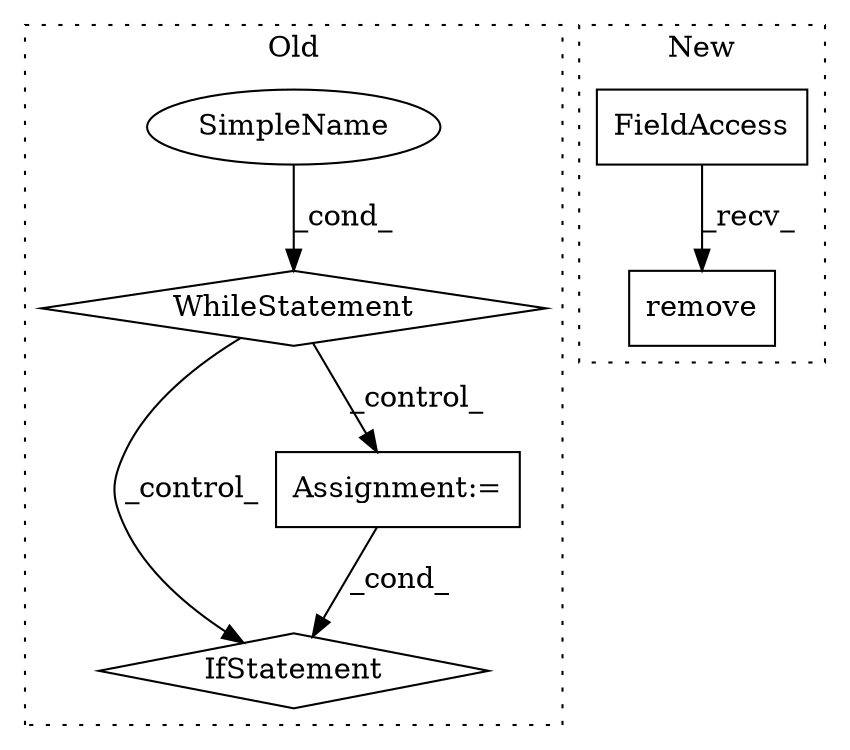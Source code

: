 digraph G {
subgraph cluster0 {
1 [label="WhileStatement" a="61" s="4744,4773" l="7,2" shape="diamond"];
3 [label="IfStatement" a="25" s="4837,4850" l="4,2" shape="diamond"];
4 [label="SimpleName" a="42" s="" l="" shape="ellipse"];
5 [label="Assignment:=" a="7" s="4787" l="1" shape="box"];
label = "Old";
style="dotted";
}
subgraph cluster1 {
2 [label="remove" a="32" s="4988,4999" l="7,1" shape="box"];
6 [label="FieldAccess" a="22" s="4975" l="12" shape="box"];
label = "New";
style="dotted";
}
1 -> 3 [label="_control_"];
1 -> 5 [label="_control_"];
4 -> 1 [label="_cond_"];
5 -> 3 [label="_cond_"];
6 -> 2 [label="_recv_"];
}